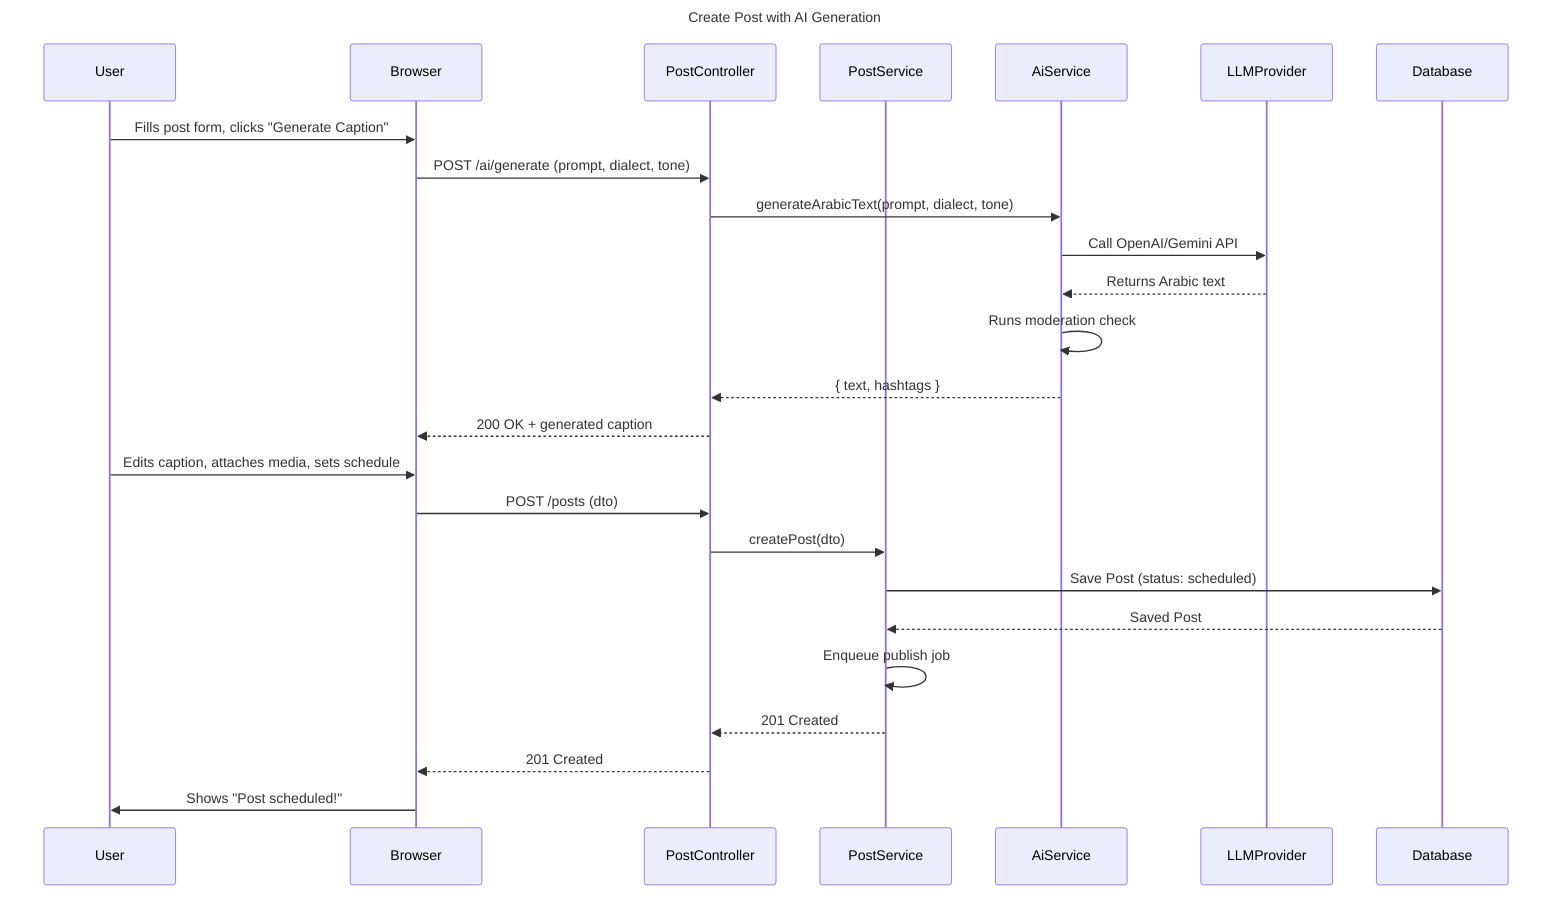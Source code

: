 sequenceDiagram
    title Create Post with AI Generation

    participant User
    participant Browser
    participant PostController
    participant PostService
    participant AiService
    participant LLMProvider
    participant Database

    User->>Browser: Fills post form, clicks "Generate Caption"
    Browser->>PostController: POST /ai/generate (prompt, dialect, tone)
    PostController->>AiService: generateArabicText(prompt, dialect, tone)
    AiService->>LLMProvider: Call OpenAI/Gemini API
    LLMProvider-->>AiService: Returns Arabic text
    AiService->>AiService: Runs moderation check
    AiService-->>PostController: { text, hashtags }
    PostController-->>Browser: 200 OK + generated caption

    User->>Browser: Edits caption, attaches media, sets schedule
    Browser->>PostController: POST /posts (dto)
    PostController->>PostService: createPost(dto)
    PostService->>Database: Save Post (status: scheduled)
    Database-->>PostService: Saved Post
    PostService->>PostService: Enqueue publish job
    PostService-->>PostController: 201 Created
    PostController-->>Browser: 201 Created
    Browser->>User: Shows "Post scheduled!"